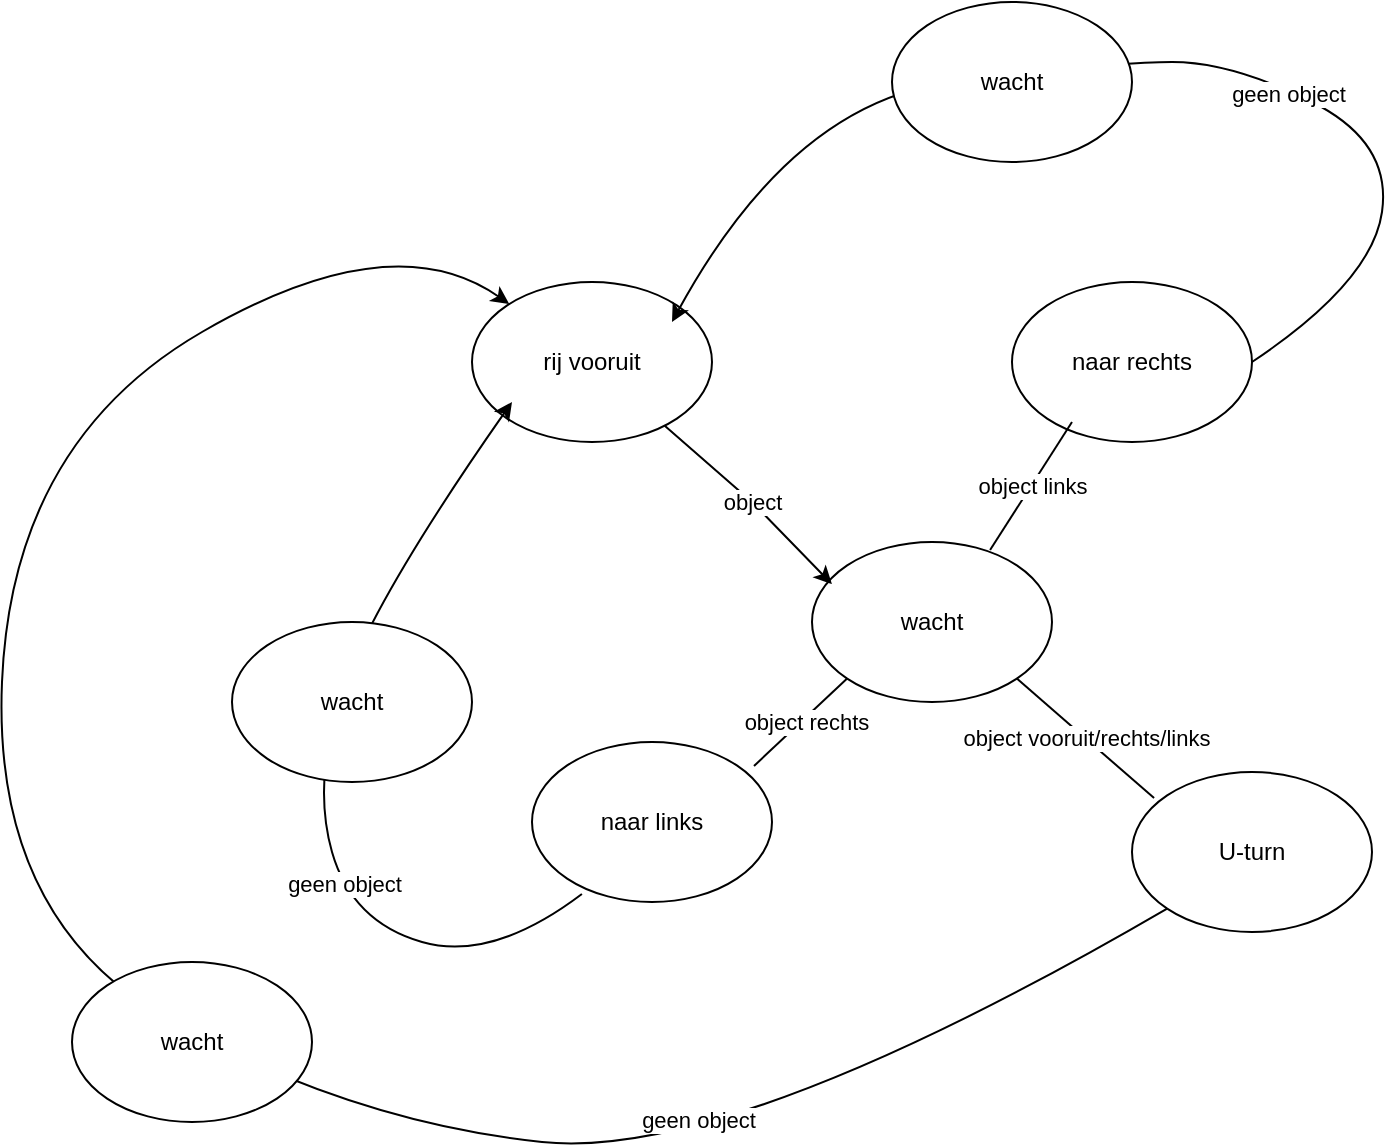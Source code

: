 <mxfile version="15.8.6" type="device"><diagram id="yPyGQWLZHqa_70nS03Ep" name="Page-1"><mxGraphModel dx="830" dy="702" grid="1" gridSize="10" guides="1" tooltips="1" connect="1" arrows="1" fold="1" page="1" pageScale="1" pageWidth="827" pageHeight="1169" math="0" shadow="0"><root><mxCell id="0"/><mxCell id="1" parent="0"/><mxCell id="hqjEyNKrWwtfXKNzzphg-1" value="rij vooruit" style="ellipse;whiteSpace=wrap;html=1;" vertex="1" parent="1"><mxGeometry x="280" y="260" width="120" height="80" as="geometry"/></mxCell><mxCell id="hqjEyNKrWwtfXKNzzphg-2" value="wacht" style="ellipse;whiteSpace=wrap;html=1;" vertex="1" parent="1"><mxGeometry x="450" y="390" width="120" height="80" as="geometry"/></mxCell><mxCell id="hqjEyNKrWwtfXKNzzphg-3" value="object" style="endArrow=classic;html=1;rounded=0;entryX=0.083;entryY=0.263;entryDx=0;entryDy=0;entryPerimeter=0;" edge="1" parent="1" source="hqjEyNKrWwtfXKNzzphg-1" target="hqjEyNKrWwtfXKNzzphg-2"><mxGeometry x="0.006" width="50" height="50" relative="1" as="geometry"><mxPoint x="420" y="480" as="sourcePoint"/><mxPoint x="470" y="430" as="targetPoint"/><Array as="points"><mxPoint x="420" y="370"/></Array><mxPoint as="offset"/></mxGeometry></mxCell><mxCell id="hqjEyNKrWwtfXKNzzphg-5" value="naar rechts" style="ellipse;whiteSpace=wrap;html=1;" vertex="1" parent="1"><mxGeometry x="550" y="260" width="120" height="80" as="geometry"/></mxCell><mxCell id="hqjEyNKrWwtfXKNzzphg-6" value="naar links" style="ellipse;whiteSpace=wrap;html=1;" vertex="1" parent="1"><mxGeometry x="310" y="490" width="120" height="80" as="geometry"/></mxCell><mxCell id="hqjEyNKrWwtfXKNzzphg-7" value="" style="endArrow=none;html=1;rounded=0;exitX=0.925;exitY=0.15;exitDx=0;exitDy=0;exitPerimeter=0;entryX=0;entryY=1;entryDx=0;entryDy=0;" edge="1" parent="1" source="hqjEyNKrWwtfXKNzzphg-6" target="hqjEyNKrWwtfXKNzzphg-2"><mxGeometry width="50" height="50" relative="1" as="geometry"><mxPoint x="430" y="500" as="sourcePoint"/><mxPoint x="480" y="450" as="targetPoint"/></mxGeometry></mxCell><mxCell id="hqjEyNKrWwtfXKNzzphg-9" value="object rechts" style="edgeLabel;html=1;align=center;verticalAlign=middle;resizable=0;points=[];" vertex="1" connectable="0" parent="hqjEyNKrWwtfXKNzzphg-7"><mxGeometry x="0.065" y="-2" relative="1" as="geometry"><mxPoint as="offset"/></mxGeometry></mxCell><mxCell id="hqjEyNKrWwtfXKNzzphg-8" value="object links" style="endArrow=none;html=1;rounded=0;exitX=0.742;exitY=0.05;exitDx=0;exitDy=0;exitPerimeter=0;" edge="1" parent="1" source="hqjEyNKrWwtfXKNzzphg-2"><mxGeometry width="50" height="50" relative="1" as="geometry"><mxPoint x="530" y="390" as="sourcePoint"/><mxPoint x="580" y="330" as="targetPoint"/></mxGeometry></mxCell><mxCell id="hqjEyNKrWwtfXKNzzphg-11" value="" style="curved=1;endArrow=classic;html=1;rounded=0;startArrow=none;exitX=0.208;exitY=0.95;exitDx=0;exitDy=0;exitPerimeter=0;" edge="1" parent="1" source="hqjEyNKrWwtfXKNzzphg-6"><mxGeometry width="50" height="50" relative="1" as="geometry"><mxPoint x="310" y="610" as="sourcePoint"/><mxPoint x="300" y="320" as="targetPoint"/><Array as="points"><mxPoint x="290" y="600"/><mxPoint x="220" y="580"/><mxPoint x="200" y="510"/><mxPoint x="230" y="420"/></Array></mxGeometry></mxCell><mxCell id="hqjEyNKrWwtfXKNzzphg-24" value="geen object" style="edgeLabel;html=1;align=center;verticalAlign=middle;resizable=0;points=[];" vertex="1" connectable="0" parent="hqjEyNKrWwtfXKNzzphg-11"><mxGeometry x="-0.291" y="-1" relative="1" as="geometry"><mxPoint as="offset"/></mxGeometry></mxCell><mxCell id="hqjEyNKrWwtfXKNzzphg-13" value="" style="curved=1;endArrow=classic;html=1;rounded=0;exitX=1;exitY=0.5;exitDx=0;exitDy=0;" edge="1" parent="1" source="hqjEyNKrWwtfXKNzzphg-5"><mxGeometry width="50" height="50" relative="1" as="geometry"><mxPoint x="690" y="320" as="sourcePoint"/><mxPoint x="380" y="280" as="targetPoint"/><Array as="points"><mxPoint x="730" y="260"/><mxPoint x="740" y="190"/><mxPoint x="660" y="150"/><mxPoint x="600" y="150"/><mxPoint x="440" y="170"/></Array></mxGeometry></mxCell><mxCell id="hqjEyNKrWwtfXKNzzphg-15" value="geen object" style="edgeLabel;html=1;align=center;verticalAlign=middle;resizable=0;points=[];" vertex="1" connectable="0" parent="hqjEyNKrWwtfXKNzzphg-13"><mxGeometry x="-0.31" y="1" relative="1" as="geometry"><mxPoint x="-1" as="offset"/></mxGeometry></mxCell><mxCell id="hqjEyNKrWwtfXKNzzphg-20" value="wacht" style="ellipse;whiteSpace=wrap;html=1;" vertex="1" parent="1"><mxGeometry x="490" y="120" width="120" height="80" as="geometry"/></mxCell><mxCell id="hqjEyNKrWwtfXKNzzphg-23" value="wacht" style="ellipse;whiteSpace=wrap;html=1;" vertex="1" parent="1"><mxGeometry x="160" y="430" width="120" height="80" as="geometry"/></mxCell><mxCell id="hqjEyNKrWwtfXKNzzphg-25" value="U-turn" style="ellipse;whiteSpace=wrap;html=1;" vertex="1" parent="1"><mxGeometry x="610" y="505" width="120" height="80" as="geometry"/></mxCell><mxCell id="hqjEyNKrWwtfXKNzzphg-26" value="object vooruit/rechts/links" style="endArrow=none;html=1;rounded=0;exitX=1;exitY=1;exitDx=0;exitDy=0;entryX=0.092;entryY=0.163;entryDx=0;entryDy=0;entryPerimeter=0;" edge="1" parent="1" source="hqjEyNKrWwtfXKNzzphg-2" target="hqjEyNKrWwtfXKNzzphg-25"><mxGeometry width="50" height="50" relative="1" as="geometry"><mxPoint x="560" y="510" as="sourcePoint"/><mxPoint x="610" y="460" as="targetPoint"/></mxGeometry></mxCell><mxCell id="hqjEyNKrWwtfXKNzzphg-27" value="" style="curved=1;endArrow=classic;html=1;rounded=0;exitX=0;exitY=1;exitDx=0;exitDy=0;" edge="1" parent="1" source="hqjEyNKrWwtfXKNzzphg-25" target="hqjEyNKrWwtfXKNzzphg-1"><mxGeometry width="50" height="50" relative="1" as="geometry"><mxPoint x="580" y="670" as="sourcePoint"/><mxPoint x="290" y="230" as="targetPoint"/><Array as="points"><mxPoint x="410" y="700"/><mxPoint x="220" y="680"/><mxPoint x="40" y="580"/><mxPoint x="50" y="340"/><mxPoint x="240" y="230"/></Array></mxGeometry></mxCell><mxCell id="hqjEyNKrWwtfXKNzzphg-29" value="geen object" style="edgeLabel;html=1;align=center;verticalAlign=middle;resizable=0;points=[];" vertex="1" connectable="0" parent="hqjEyNKrWwtfXKNzzphg-27"><mxGeometry x="-0.541" y="-19" relative="1" as="geometry"><mxPoint as="offset"/></mxGeometry></mxCell><mxCell id="hqjEyNKrWwtfXKNzzphg-28" value="wacht" style="ellipse;whiteSpace=wrap;html=1;" vertex="1" parent="1"><mxGeometry x="80" y="600" width="120" height="80" as="geometry"/></mxCell></root></mxGraphModel></diagram></mxfile>